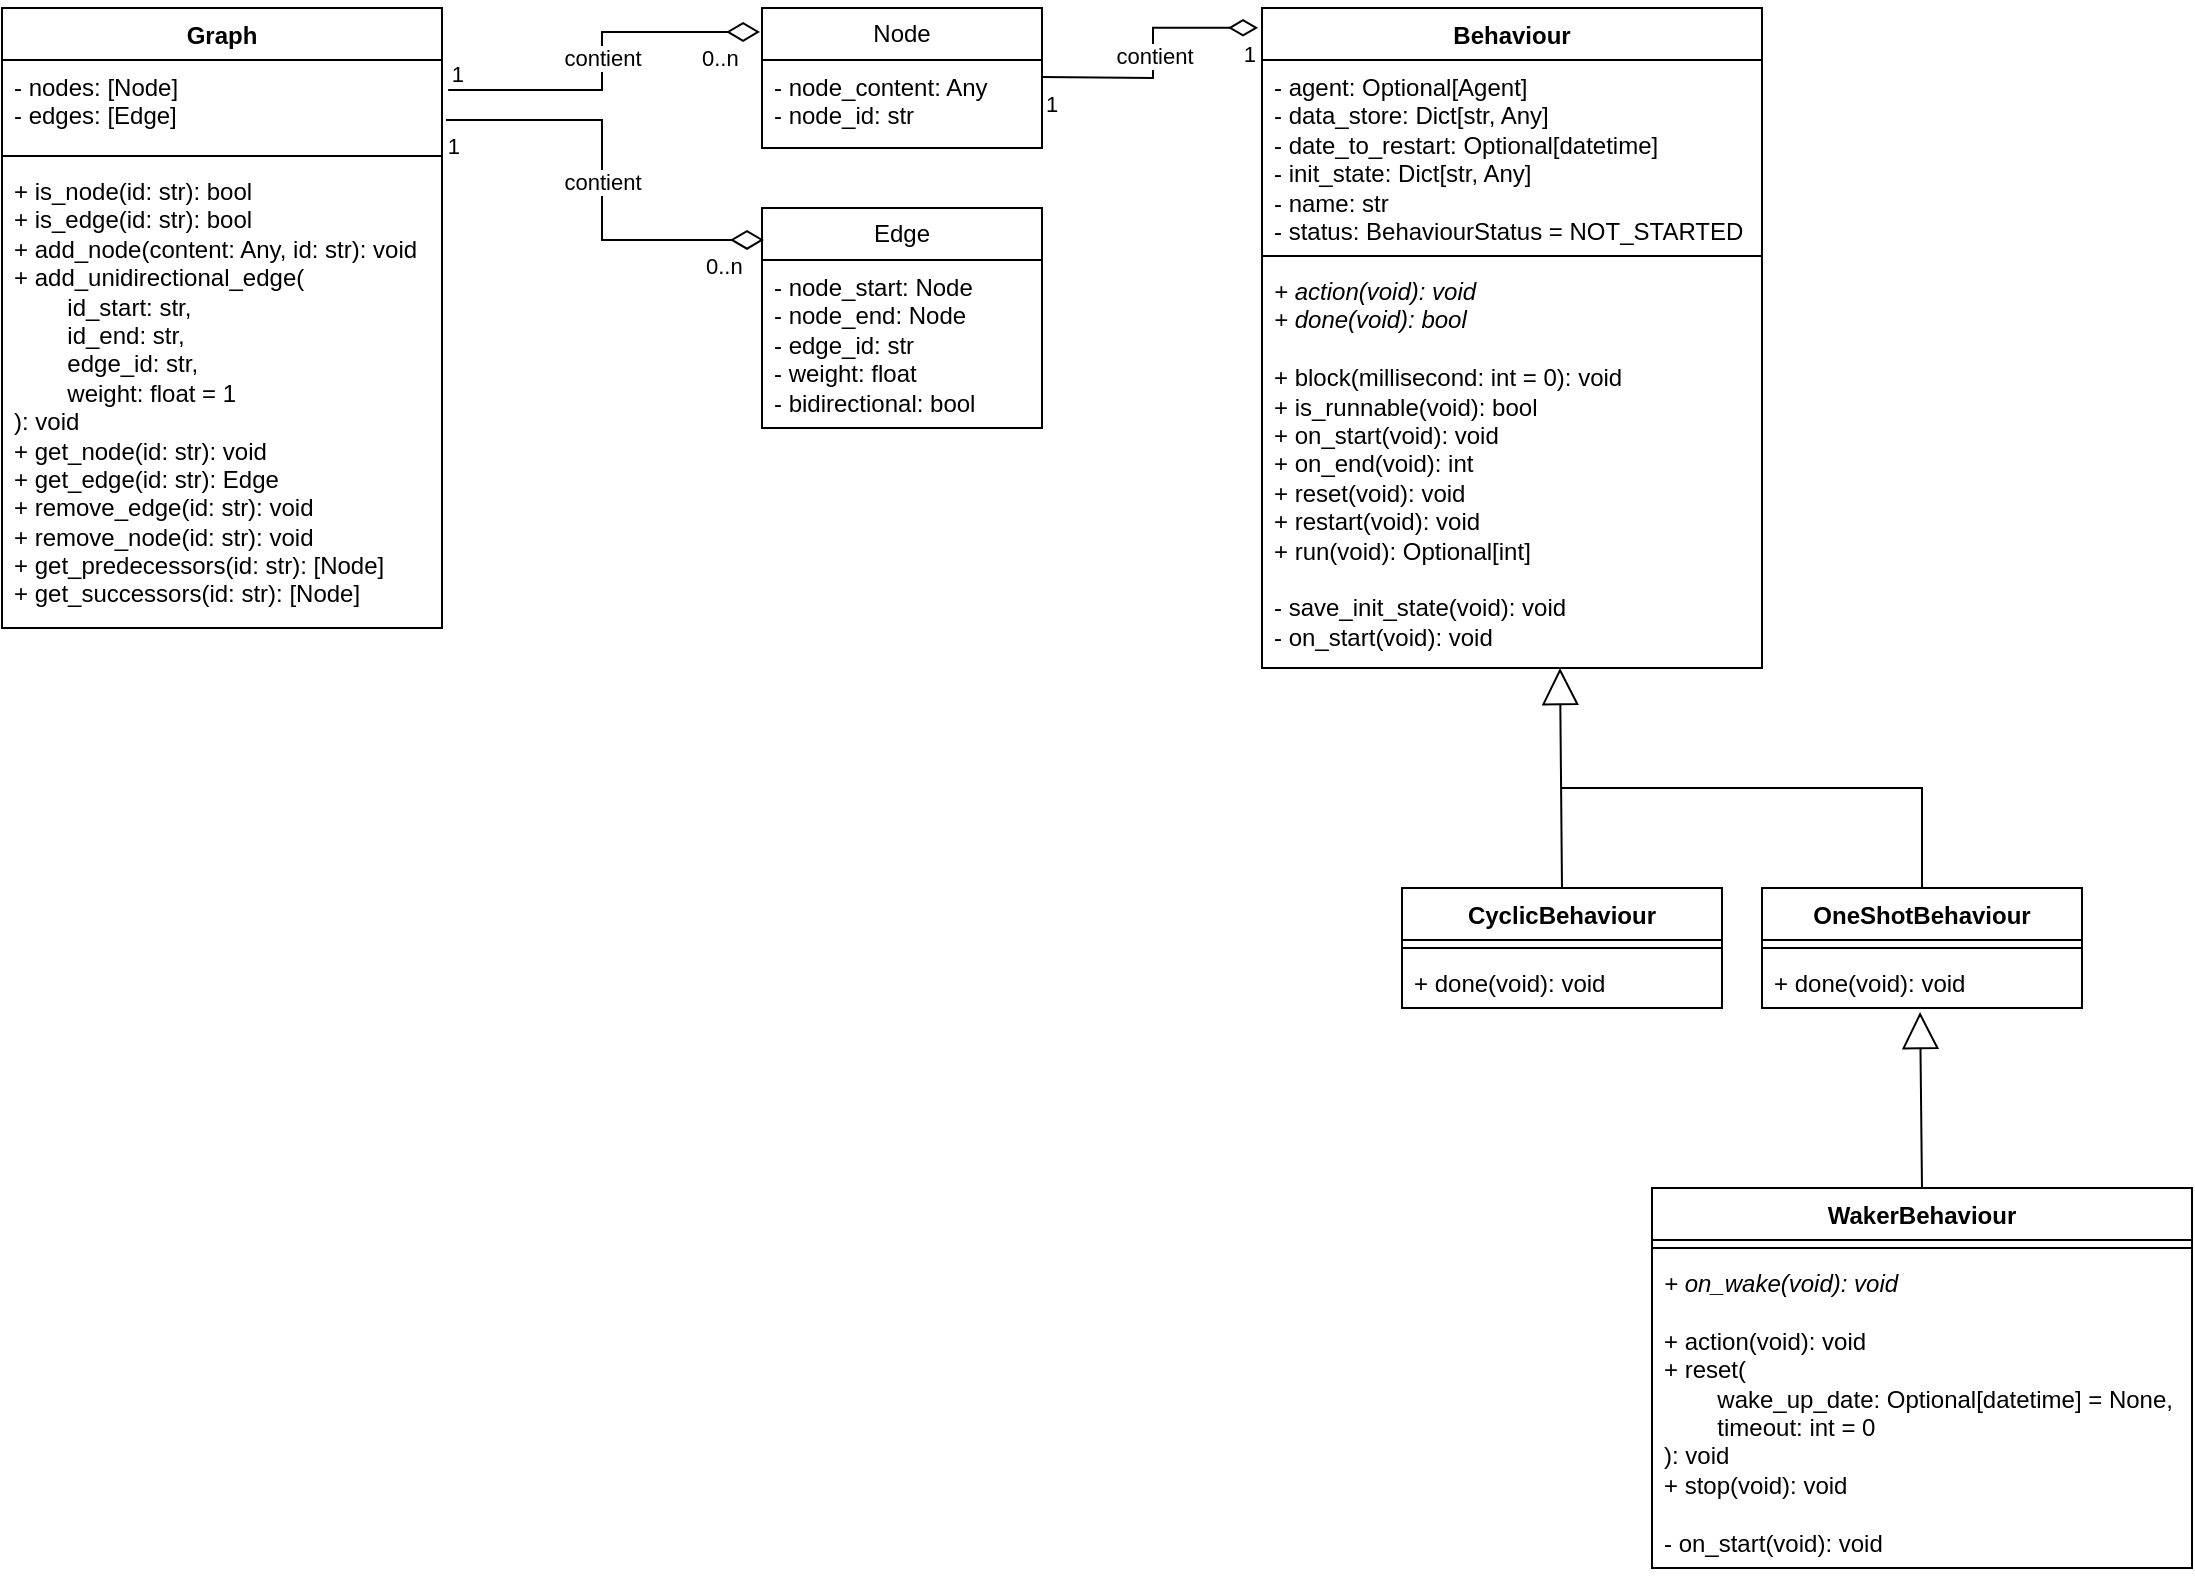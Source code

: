 <mxfile version="24.5.4" type="github">
  <diagram name="Page-1" id="tUuNbYa_l6MFo-oBWGvg">
    <mxGraphModel dx="1434" dy="818" grid="1" gridSize="10" guides="1" tooltips="1" connect="1" arrows="1" fold="1" page="1" pageScale="1" pageWidth="827" pageHeight="1169" math="0" shadow="0">
      <root>
        <mxCell id="0" />
        <mxCell id="1" parent="0" />
        <mxCell id="4uX9NUgMVRS_-vduH_uE-1" value="Graph" style="swimlane;fontStyle=1;align=center;verticalAlign=top;childLayout=stackLayout;horizontal=1;startSize=26;horizontalStack=0;resizeParent=1;resizeParentMax=0;resizeLast=0;collapsible=1;marginBottom=0;whiteSpace=wrap;html=1;" parent="1" vertex="1">
          <mxGeometry x="20" y="20" width="220" height="310" as="geometry" />
        </mxCell>
        <mxCell id="4uX9NUgMVRS_-vduH_uE-2" value="- nodes: [Node]&lt;div&gt;- edges: [Edge]&lt;/div&gt;" style="text;strokeColor=none;fillColor=none;align=left;verticalAlign=top;spacingLeft=4;spacingRight=4;overflow=hidden;rotatable=0;points=[[0,0.5],[1,0.5]];portConstraint=eastwest;whiteSpace=wrap;html=1;" parent="4uX9NUgMVRS_-vduH_uE-1" vertex="1">
          <mxGeometry y="26" width="220" height="44" as="geometry" />
        </mxCell>
        <mxCell id="4uX9NUgMVRS_-vduH_uE-3" value="" style="line;strokeWidth=1;fillColor=none;align=left;verticalAlign=middle;spacingTop=-1;spacingLeft=3;spacingRight=3;rotatable=0;labelPosition=right;points=[];portConstraint=eastwest;strokeColor=inherit;" parent="4uX9NUgMVRS_-vduH_uE-1" vertex="1">
          <mxGeometry y="70" width="220" height="8" as="geometry" />
        </mxCell>
        <mxCell id="4uX9NUgMVRS_-vduH_uE-4" value="+ is_node(id: str): bool&lt;div&gt;+ is_edge(id: str): bool&lt;/div&gt;&lt;div&gt;+ add_node(content: Any, id: str): void&lt;/div&gt;&lt;div&gt;+ add_unidirectional_edge(&lt;/div&gt;&lt;div&gt;&lt;span style=&quot;white-space: pre;&quot;&gt;&#x9;&lt;/span&gt;id_start: str,&lt;br&gt;&lt;/div&gt;&lt;div&gt;&lt;span style=&quot;white-space: pre;&quot;&gt;&#x9;&lt;/span&gt;id_end: str,&lt;br&gt;&lt;/div&gt;&lt;div&gt;&lt;span style=&quot;white-space: pre;&quot;&gt;&#x9;&lt;/span&gt;edge_id: str,&lt;br&gt;&lt;/div&gt;&lt;div&gt;&lt;span style=&quot;white-space: pre;&quot;&gt;&#x9;&lt;/span&gt;weight: float = 1&lt;br&gt;&lt;/div&gt;&lt;div&gt;): void&lt;/div&gt;&lt;div&gt;+ get_node(id: str): void&lt;/div&gt;&lt;div&gt;+ get_edge(id: str): Edge&lt;/div&gt;&lt;div&gt;+ remove_edge(id: str): void&lt;/div&gt;&lt;div&gt;+ remove_node(id: str): void&lt;/div&gt;&lt;div&gt;+ get_predecessors(id: str): [Node]&lt;/div&gt;&lt;div&gt;+ get_successors(id: str): [Node]&lt;/div&gt;" style="text;strokeColor=none;fillColor=none;align=left;verticalAlign=top;spacingLeft=4;spacingRight=4;overflow=hidden;rotatable=0;points=[[0,0.5],[1,0.5]];portConstraint=eastwest;whiteSpace=wrap;html=1;" parent="4uX9NUgMVRS_-vduH_uE-1" vertex="1">
          <mxGeometry y="78" width="220" height="232" as="geometry" />
        </mxCell>
        <mxCell id="JOfhHidZBwOgfv5GupMi-5" value="Node" style="swimlane;fontStyle=0;childLayout=stackLayout;horizontal=1;startSize=26;fillColor=none;horizontalStack=0;resizeParent=1;resizeParentMax=0;resizeLast=0;collapsible=1;marginBottom=0;whiteSpace=wrap;html=1;" vertex="1" parent="1">
          <mxGeometry x="400" y="20" width="140" height="70" as="geometry" />
        </mxCell>
        <mxCell id="JOfhHidZBwOgfv5GupMi-7" value="- node_content: Any&lt;div&gt;- node_id: str&lt;/div&gt;" style="text;strokeColor=none;fillColor=none;align=left;verticalAlign=top;spacingLeft=4;spacingRight=4;overflow=hidden;rotatable=0;points=[[0,0.5],[1,0.5]];portConstraint=eastwest;whiteSpace=wrap;html=1;" vertex="1" parent="JOfhHidZBwOgfv5GupMi-5">
          <mxGeometry y="26" width="140" height="44" as="geometry" />
        </mxCell>
        <mxCell id="JOfhHidZBwOgfv5GupMi-9" value="Edge" style="swimlane;fontStyle=0;childLayout=stackLayout;horizontal=1;startSize=26;fillColor=none;horizontalStack=0;resizeParent=1;resizeParentMax=0;resizeLast=0;collapsible=1;marginBottom=0;whiteSpace=wrap;html=1;" vertex="1" parent="1">
          <mxGeometry x="400" y="120" width="140" height="110" as="geometry" />
        </mxCell>
        <mxCell id="JOfhHidZBwOgfv5GupMi-10" value="- node_start: Node&lt;div&gt;- node_end: Node&lt;/div&gt;&lt;div&gt;- edge_id: str&lt;/div&gt;&lt;div&gt;- weight: float&lt;/div&gt;&lt;div&gt;- bidirectional: bool&lt;/div&gt;" style="text;strokeColor=none;fillColor=none;align=left;verticalAlign=top;spacingLeft=4;spacingRight=4;overflow=hidden;rotatable=0;points=[[0,0.5],[1,0.5]];portConstraint=eastwest;whiteSpace=wrap;html=1;" vertex="1" parent="JOfhHidZBwOgfv5GupMi-9">
          <mxGeometry y="26" width="140" height="84" as="geometry" />
        </mxCell>
        <mxCell id="JOfhHidZBwOgfv5GupMi-21" value="contient" style="endArrow=none;html=1;endSize=12;startArrow=diamondThin;startSize=14;startFill=0;edgeStyle=orthogonalEdgeStyle;rounded=0;entryX=1.009;entryY=0.682;entryDx=0;entryDy=0;entryPerimeter=0;exitX=0.007;exitY=0.145;exitDx=0;exitDy=0;exitPerimeter=0;endFill=0;" edge="1" parent="1" source="JOfhHidZBwOgfv5GupMi-9" target="4uX9NUgMVRS_-vduH_uE-2">
          <mxGeometry relative="1" as="geometry">
            <mxPoint x="320" y="260" as="sourcePoint" />
            <mxPoint x="490" y="420" as="targetPoint" />
          </mxGeometry>
        </mxCell>
        <mxCell id="JOfhHidZBwOgfv5GupMi-22" value="0..n" style="edgeLabel;resizable=0;html=1;align=left;verticalAlign=top;" connectable="0" vertex="1" parent="JOfhHidZBwOgfv5GupMi-21">
          <mxGeometry x="-1" relative="1" as="geometry">
            <mxPoint x="-31" as="offset" />
          </mxGeometry>
        </mxCell>
        <mxCell id="JOfhHidZBwOgfv5GupMi-23" value="1" style="edgeLabel;resizable=0;html=1;align=right;verticalAlign=top;" connectable="0" vertex="1" parent="JOfhHidZBwOgfv5GupMi-21">
          <mxGeometry x="1" relative="1" as="geometry">
            <mxPoint x="8" as="offset" />
          </mxGeometry>
        </mxCell>
        <mxCell id="JOfhHidZBwOgfv5GupMi-24" value="contient" style="endArrow=none;html=1;endSize=12;startArrow=diamondThin;startSize=14;startFill=0;edgeStyle=orthogonalEdgeStyle;rounded=0;entryX=1.014;entryY=0.341;entryDx=0;entryDy=0;entryPerimeter=0;exitX=-0.007;exitY=0.171;exitDx=0;exitDy=0;exitPerimeter=0;endFill=0;" edge="1" parent="1" source="JOfhHidZBwOgfv5GupMi-5" target="4uX9NUgMVRS_-vduH_uE-2">
          <mxGeometry relative="1" as="geometry">
            <mxPoint x="439" y="60" as="sourcePoint" />
            <mxPoint x="280" as="targetPoint" />
          </mxGeometry>
        </mxCell>
        <mxCell id="JOfhHidZBwOgfv5GupMi-25" value="0..n" style="edgeLabel;resizable=0;html=1;align=left;verticalAlign=top;" connectable="0" vertex="1" parent="JOfhHidZBwOgfv5GupMi-24">
          <mxGeometry x="-1" relative="1" as="geometry">
            <mxPoint x="-31" as="offset" />
          </mxGeometry>
        </mxCell>
        <mxCell id="JOfhHidZBwOgfv5GupMi-26" value="1" style="edgeLabel;resizable=0;html=1;align=right;verticalAlign=top;" connectable="0" vertex="1" parent="JOfhHidZBwOgfv5GupMi-24">
          <mxGeometry x="1" relative="1" as="geometry">
            <mxPoint x="8" y="-21" as="offset" />
          </mxGeometry>
        </mxCell>
        <mxCell id="JOfhHidZBwOgfv5GupMi-27" value="Behaviour" style="swimlane;fontStyle=1;align=center;verticalAlign=top;childLayout=stackLayout;horizontal=1;startSize=26;horizontalStack=0;resizeParent=1;resizeParentMax=0;resizeLast=0;collapsible=1;marginBottom=0;whiteSpace=wrap;html=1;" vertex="1" parent="1">
          <mxGeometry x="650" y="20" width="250" height="330" as="geometry" />
        </mxCell>
        <mxCell id="JOfhHidZBwOgfv5GupMi-28" value="- agent: Optional[Agent]&lt;div&gt;- data_store: Dict[str, Any]&lt;/div&gt;&lt;div&gt;- date_to_restart: Optional[datetime]&lt;/div&gt;&lt;div&gt;- init_state: Dict[str, Any]&lt;/div&gt;&lt;div&gt;- name: str&lt;/div&gt;&lt;div&gt;- status: BehaviourStatus = NOT_STARTED&lt;/div&gt;" style="text;strokeColor=none;fillColor=none;align=left;verticalAlign=top;spacingLeft=4;spacingRight=4;overflow=hidden;rotatable=0;points=[[0,0.5],[1,0.5]];portConstraint=eastwest;whiteSpace=wrap;html=1;" vertex="1" parent="JOfhHidZBwOgfv5GupMi-27">
          <mxGeometry y="26" width="250" height="94" as="geometry" />
        </mxCell>
        <mxCell id="JOfhHidZBwOgfv5GupMi-29" value="" style="line;strokeWidth=1;fillColor=none;align=left;verticalAlign=middle;spacingTop=-1;spacingLeft=3;spacingRight=3;rotatable=0;labelPosition=right;points=[];portConstraint=eastwest;strokeColor=inherit;" vertex="1" parent="JOfhHidZBwOgfv5GupMi-27">
          <mxGeometry y="120" width="250" height="8" as="geometry" />
        </mxCell>
        <mxCell id="JOfhHidZBwOgfv5GupMi-30" value="&lt;i&gt;+ action(void): void&lt;/i&gt;&lt;div&gt;&lt;i&gt;+ done(void): bool&lt;/i&gt;&lt;/div&gt;&lt;div&gt;&lt;i&gt;&lt;br&gt;&lt;/i&gt;&lt;div&gt;+ block(millisecond: int = 0): void&lt;/div&gt;&lt;div&gt;+ is_runnable(void): bool&lt;/div&gt;&lt;div&gt;+ on_start(void): void&lt;/div&gt;&lt;div&gt;+ on_end(void): int&lt;/div&gt;&lt;div&gt;+ reset(void): void&lt;/div&gt;&lt;div&gt;+ restart(void): void&lt;/div&gt;&lt;div&gt;+ run(void): Optional[int]&lt;/div&gt;&lt;/div&gt;&lt;div&gt;&lt;br&gt;&lt;/div&gt;&lt;div&gt;- save_init_state(void): void&lt;/div&gt;&lt;div&gt;- on_start(void): void&lt;/div&gt;" style="text;strokeColor=none;fillColor=none;align=left;verticalAlign=top;spacingLeft=4;spacingRight=4;overflow=hidden;rotatable=0;points=[[0,0.5],[1,0.5]];portConstraint=eastwest;whiteSpace=wrap;html=1;" vertex="1" parent="JOfhHidZBwOgfv5GupMi-27">
          <mxGeometry y="128" width="250" height="202" as="geometry" />
        </mxCell>
        <mxCell id="JOfhHidZBwOgfv5GupMi-32" value="contient" style="endArrow=diamondThin;html=1;endSize=12;startArrow=none;startSize=14;startFill=0;edgeStyle=orthogonalEdgeStyle;rounded=0;entryX=-0.008;entryY=0.03;entryDx=0;entryDy=0;entryPerimeter=0;endFill=0;" edge="1" parent="1" target="JOfhHidZBwOgfv5GupMi-27">
          <mxGeometry relative="1" as="geometry">
            <mxPoint x="540" y="54.5" as="sourcePoint" />
            <mxPoint x="700" y="54.5" as="targetPoint" />
          </mxGeometry>
        </mxCell>
        <mxCell id="JOfhHidZBwOgfv5GupMi-33" value="1" style="edgeLabel;resizable=0;html=1;align=left;verticalAlign=top;" connectable="0" vertex="1" parent="JOfhHidZBwOgfv5GupMi-32">
          <mxGeometry x="-1" relative="1" as="geometry" />
        </mxCell>
        <mxCell id="JOfhHidZBwOgfv5GupMi-34" value="1" style="edgeLabel;resizable=0;html=1;align=right;verticalAlign=top;" connectable="0" vertex="1" parent="JOfhHidZBwOgfv5GupMi-32">
          <mxGeometry x="1" relative="1" as="geometry" />
        </mxCell>
        <mxCell id="JOfhHidZBwOgfv5GupMi-43" value="OneShotBehaviour" style="swimlane;fontStyle=1;align=center;verticalAlign=top;childLayout=stackLayout;horizontal=1;startSize=26;horizontalStack=0;resizeParent=1;resizeParentMax=0;resizeLast=0;collapsible=1;marginBottom=0;whiteSpace=wrap;html=1;" vertex="1" parent="1">
          <mxGeometry x="900" y="460" width="160" height="60" as="geometry" />
        </mxCell>
        <mxCell id="JOfhHidZBwOgfv5GupMi-45" value="" style="line;strokeWidth=1;fillColor=none;align=left;verticalAlign=middle;spacingTop=-1;spacingLeft=3;spacingRight=3;rotatable=0;labelPosition=right;points=[];portConstraint=eastwest;strokeColor=inherit;" vertex="1" parent="JOfhHidZBwOgfv5GupMi-43">
          <mxGeometry y="26" width="160" height="8" as="geometry" />
        </mxCell>
        <mxCell id="JOfhHidZBwOgfv5GupMi-46" value="+ done(void): void" style="text;strokeColor=none;fillColor=none;align=left;verticalAlign=top;spacingLeft=4;spacingRight=4;overflow=hidden;rotatable=0;points=[[0,0.5],[1,0.5]];portConstraint=eastwest;whiteSpace=wrap;html=1;" vertex="1" parent="JOfhHidZBwOgfv5GupMi-43">
          <mxGeometry y="34" width="160" height="26" as="geometry" />
        </mxCell>
        <mxCell id="JOfhHidZBwOgfv5GupMi-47" value="CyclicBehaviour" style="swimlane;fontStyle=1;align=center;verticalAlign=top;childLayout=stackLayout;horizontal=1;startSize=26;horizontalStack=0;resizeParent=1;resizeParentMax=0;resizeLast=0;collapsible=1;marginBottom=0;whiteSpace=wrap;html=1;" vertex="1" parent="1">
          <mxGeometry x="720" y="460" width="160" height="60" as="geometry" />
        </mxCell>
        <mxCell id="JOfhHidZBwOgfv5GupMi-48" value="" style="line;strokeWidth=1;fillColor=none;align=left;verticalAlign=middle;spacingTop=-1;spacingLeft=3;spacingRight=3;rotatable=0;labelPosition=right;points=[];portConstraint=eastwest;strokeColor=inherit;" vertex="1" parent="JOfhHidZBwOgfv5GupMi-47">
          <mxGeometry y="26" width="160" height="8" as="geometry" />
        </mxCell>
        <mxCell id="JOfhHidZBwOgfv5GupMi-49" value="+ done(void): void" style="text;strokeColor=none;fillColor=none;align=left;verticalAlign=top;spacingLeft=4;spacingRight=4;overflow=hidden;rotatable=0;points=[[0,0.5],[1,0.5]];portConstraint=eastwest;whiteSpace=wrap;html=1;" vertex="1" parent="JOfhHidZBwOgfv5GupMi-47">
          <mxGeometry y="34" width="160" height="26" as="geometry" />
        </mxCell>
        <mxCell id="JOfhHidZBwOgfv5GupMi-50" value="WakerBehaviour" style="swimlane;fontStyle=1;align=center;verticalAlign=top;childLayout=stackLayout;horizontal=1;startSize=26;horizontalStack=0;resizeParent=1;resizeParentMax=0;resizeLast=0;collapsible=1;marginBottom=0;whiteSpace=wrap;html=1;" vertex="1" parent="1">
          <mxGeometry x="845" y="610" width="270" height="190" as="geometry" />
        </mxCell>
        <mxCell id="JOfhHidZBwOgfv5GupMi-51" value="" style="line;strokeWidth=1;fillColor=none;align=left;verticalAlign=middle;spacingTop=-1;spacingLeft=3;spacingRight=3;rotatable=0;labelPosition=right;points=[];portConstraint=eastwest;strokeColor=inherit;" vertex="1" parent="JOfhHidZBwOgfv5GupMi-50">
          <mxGeometry y="26" width="270" height="8" as="geometry" />
        </mxCell>
        <mxCell id="JOfhHidZBwOgfv5GupMi-52" value="&lt;i&gt;+ on_wake(void): void&lt;/i&gt;&lt;div&gt;&lt;br&gt;&lt;/div&gt;&lt;div&gt;+ action(void): void&lt;/div&gt;&lt;div&gt;+ reset(&lt;/div&gt;&lt;div&gt;&lt;span style=&quot;white-space: pre;&quot;&gt;&#x9;&lt;/span&gt;wake_up_date: Optional[datetime] = None, &lt;span style=&quot;white-space: pre;&quot;&gt;&#x9;&lt;/span&gt;timeout: int = 0&lt;/div&gt;&lt;div&gt;): void&lt;/div&gt;&lt;div&gt;+ stop(void): void&lt;/div&gt;&lt;div&gt;&lt;br&gt;&lt;/div&gt;&lt;div&gt;- on_start(void): void&lt;/div&gt;" style="text;strokeColor=none;fillColor=none;align=left;verticalAlign=top;spacingLeft=4;spacingRight=4;overflow=hidden;rotatable=0;points=[[0,0.5],[1,0.5]];portConstraint=eastwest;whiteSpace=wrap;html=1;" vertex="1" parent="JOfhHidZBwOgfv5GupMi-50">
          <mxGeometry y="34" width="270" height="156" as="geometry" />
        </mxCell>
        <mxCell id="JOfhHidZBwOgfv5GupMi-56" value="" style="endArrow=block;endSize=16;endFill=0;html=1;rounded=0;exitX=0.5;exitY=0;exitDx=0;exitDy=0;entryX=0.596;entryY=1;entryDx=0;entryDy=0;entryPerimeter=0;" edge="1" parent="1" source="JOfhHidZBwOgfv5GupMi-47" target="JOfhHidZBwOgfv5GupMi-30">
          <mxGeometry width="160" relative="1" as="geometry">
            <mxPoint x="330" y="420" as="sourcePoint" />
            <mxPoint x="490" y="420" as="targetPoint" />
            <mxPoint as="offset" />
          </mxGeometry>
        </mxCell>
        <mxCell id="JOfhHidZBwOgfv5GupMi-57" value="" style="endArrow=none;endFill=0;endSize=24;html=1;rounded=0;entryX=0.5;entryY=0;entryDx=0;entryDy=0;" edge="1" parent="1" target="JOfhHidZBwOgfv5GupMi-43">
          <mxGeometry width="160" relative="1" as="geometry">
            <mxPoint x="800" y="410" as="sourcePoint" />
            <mxPoint x="490" y="420" as="targetPoint" />
            <Array as="points">
              <mxPoint x="980" y="410" />
            </Array>
          </mxGeometry>
        </mxCell>
        <mxCell id="JOfhHidZBwOgfv5GupMi-58" value="" style="endArrow=block;endSize=16;endFill=0;html=1;rounded=0;exitX=0.5;exitY=0;exitDx=0;exitDy=0;entryX=0.494;entryY=1.077;entryDx=0;entryDy=0;entryPerimeter=0;" edge="1" parent="1" source="JOfhHidZBwOgfv5GupMi-50" target="JOfhHidZBwOgfv5GupMi-46">
          <mxGeometry width="160" relative="1" as="geometry">
            <mxPoint x="330" y="420" as="sourcePoint" />
            <mxPoint x="490" y="420" as="targetPoint" />
            <mxPoint as="offset" />
          </mxGeometry>
        </mxCell>
      </root>
    </mxGraphModel>
  </diagram>
</mxfile>
